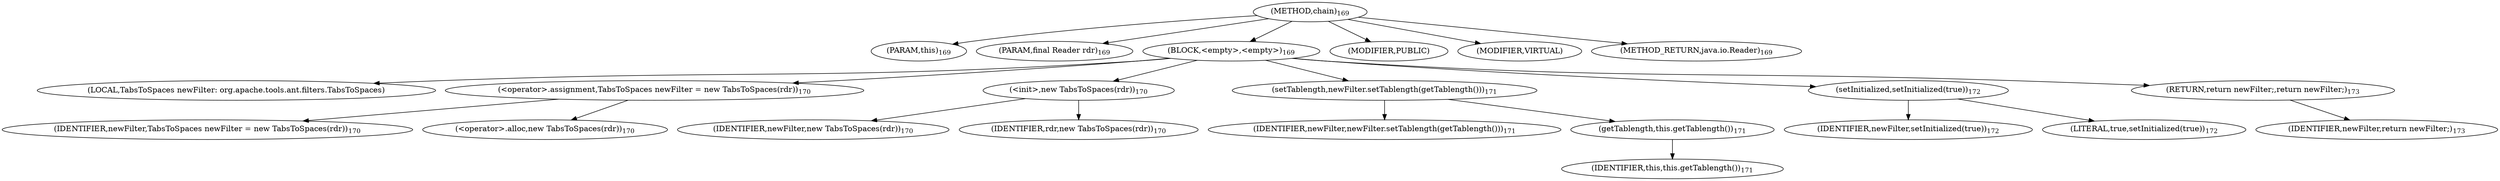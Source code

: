 digraph "chain" {  
"150" [label = <(METHOD,chain)<SUB>169</SUB>> ]
"16" [label = <(PARAM,this)<SUB>169</SUB>> ]
"151" [label = <(PARAM,final Reader rdr)<SUB>169</SUB>> ]
"152" [label = <(BLOCK,&lt;empty&gt;,&lt;empty&gt;)<SUB>169</SUB>> ]
"14" [label = <(LOCAL,TabsToSpaces newFilter: org.apache.tools.ant.filters.TabsToSpaces)> ]
"153" [label = <(&lt;operator&gt;.assignment,TabsToSpaces newFilter = new TabsToSpaces(rdr))<SUB>170</SUB>> ]
"154" [label = <(IDENTIFIER,newFilter,TabsToSpaces newFilter = new TabsToSpaces(rdr))<SUB>170</SUB>> ]
"155" [label = <(&lt;operator&gt;.alloc,new TabsToSpaces(rdr))<SUB>170</SUB>> ]
"156" [label = <(&lt;init&gt;,new TabsToSpaces(rdr))<SUB>170</SUB>> ]
"13" [label = <(IDENTIFIER,newFilter,new TabsToSpaces(rdr))<SUB>170</SUB>> ]
"157" [label = <(IDENTIFIER,rdr,new TabsToSpaces(rdr))<SUB>170</SUB>> ]
"158" [label = <(setTablength,newFilter.setTablength(getTablength()))<SUB>171</SUB>> ]
"159" [label = <(IDENTIFIER,newFilter,newFilter.setTablength(getTablength()))<SUB>171</SUB>> ]
"160" [label = <(getTablength,this.getTablength())<SUB>171</SUB>> ]
"15" [label = <(IDENTIFIER,this,this.getTablength())<SUB>171</SUB>> ]
"161" [label = <(setInitialized,setInitialized(true))<SUB>172</SUB>> ]
"162" [label = <(IDENTIFIER,newFilter,setInitialized(true))<SUB>172</SUB>> ]
"163" [label = <(LITERAL,true,setInitialized(true))<SUB>172</SUB>> ]
"164" [label = <(RETURN,return newFilter;,return newFilter;)<SUB>173</SUB>> ]
"165" [label = <(IDENTIFIER,newFilter,return newFilter;)<SUB>173</SUB>> ]
"166" [label = <(MODIFIER,PUBLIC)> ]
"167" [label = <(MODIFIER,VIRTUAL)> ]
"168" [label = <(METHOD_RETURN,java.io.Reader)<SUB>169</SUB>> ]
  "150" -> "16" 
  "150" -> "151" 
  "150" -> "152" 
  "150" -> "166" 
  "150" -> "167" 
  "150" -> "168" 
  "152" -> "14" 
  "152" -> "153" 
  "152" -> "156" 
  "152" -> "158" 
  "152" -> "161" 
  "152" -> "164" 
  "153" -> "154" 
  "153" -> "155" 
  "156" -> "13" 
  "156" -> "157" 
  "158" -> "159" 
  "158" -> "160" 
  "160" -> "15" 
  "161" -> "162" 
  "161" -> "163" 
  "164" -> "165" 
}
